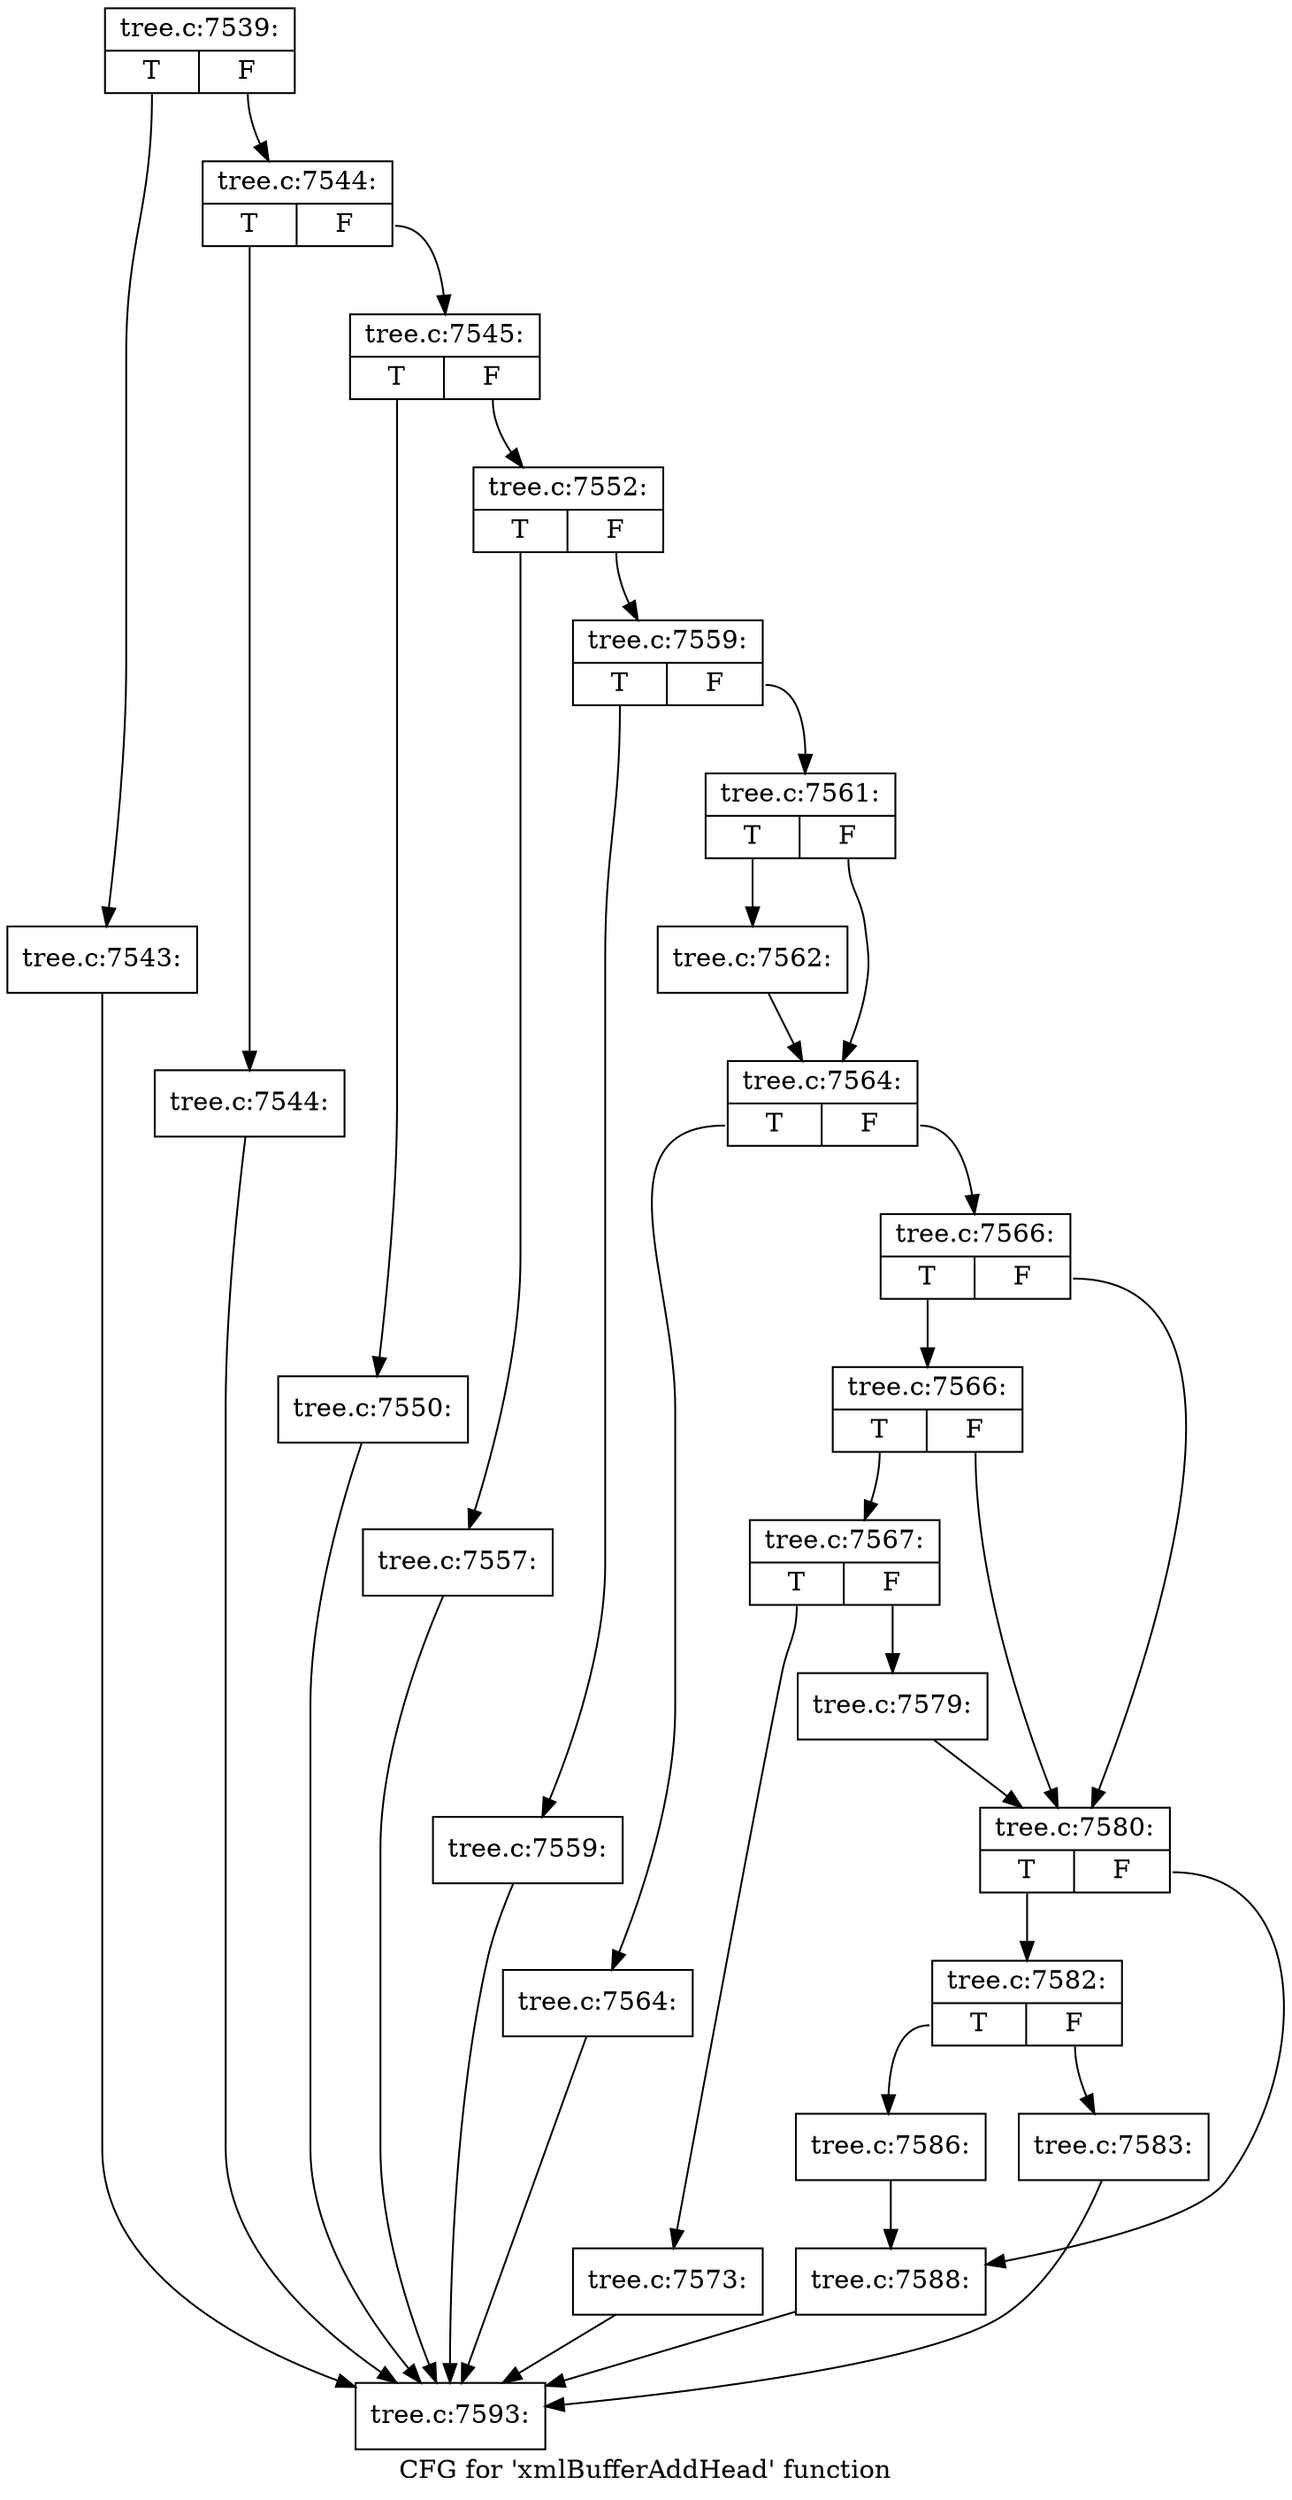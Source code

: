 digraph "CFG for 'xmlBufferAddHead' function" {
	label="CFG for 'xmlBufferAddHead' function";

	Node0x46b96d0 [shape=record,label="{tree.c:7539:|{<s0>T|<s1>F}}"];
	Node0x46b96d0:s0 -> Node0x46ba520;
	Node0x46b96d0:s1 -> Node0x46ba570;
	Node0x46ba520 [shape=record,label="{tree.c:7543:}"];
	Node0x46ba520 -> Node0x46b9a00;
	Node0x46ba570 [shape=record,label="{tree.c:7544:|{<s0>T|<s1>F}}"];
	Node0x46ba570:s0 -> Node0x46baa30;
	Node0x46ba570:s1 -> Node0x46baa80;
	Node0x46baa30 [shape=record,label="{tree.c:7544:}"];
	Node0x46baa30 -> Node0x46b9a00;
	Node0x46baa80 [shape=record,label="{tree.c:7545:|{<s0>T|<s1>F}}"];
	Node0x46baa80:s0 -> Node0x46bb040;
	Node0x46baa80:s1 -> Node0x46bb090;
	Node0x46bb040 [shape=record,label="{tree.c:7550:}"];
	Node0x46bb040 -> Node0x46b9a00;
	Node0x46bb090 [shape=record,label="{tree.c:7552:|{<s0>T|<s1>F}}"];
	Node0x46bb090:s0 -> Node0x46bb5f0;
	Node0x46bb090:s1 -> Node0x46bb640;
	Node0x46bb5f0 [shape=record,label="{tree.c:7557:}"];
	Node0x46bb5f0 -> Node0x46b9a00;
	Node0x46bb640 [shape=record,label="{tree.c:7559:|{<s0>T|<s1>F}}"];
	Node0x46bb640:s0 -> Node0x46bbbd0;
	Node0x46bb640:s1 -> Node0x46bbc20;
	Node0x46bbbd0 [shape=record,label="{tree.c:7559:}"];
	Node0x46bbbd0 -> Node0x46b9a00;
	Node0x46bbc20 [shape=record,label="{tree.c:7561:|{<s0>T|<s1>F}}"];
	Node0x46bbc20:s0 -> Node0x46bc080;
	Node0x46bbc20:s1 -> Node0x46bc0d0;
	Node0x46bc080 [shape=record,label="{tree.c:7562:}"];
	Node0x46bc080 -> Node0x46bc0d0;
	Node0x46bc0d0 [shape=record,label="{tree.c:7564:|{<s0>T|<s1>F}}"];
	Node0x46bc0d0:s0 -> Node0x46bc680;
	Node0x46bc0d0:s1 -> Node0x46bc6d0;
	Node0x46bc680 [shape=record,label="{tree.c:7564:}"];
	Node0x46bc680 -> Node0x46b9a00;
	Node0x46bc6d0 [shape=record,label="{tree.c:7566:|{<s0>T|<s1>F}}"];
	Node0x46bc6d0:s0 -> Node0x46bcc00;
	Node0x46bc6d0:s1 -> Node0x46bcbb0;
	Node0x46bcc00 [shape=record,label="{tree.c:7566:|{<s0>T|<s1>F}}"];
	Node0x46bcc00:s0 -> Node0x46bcb60;
	Node0x46bcc00:s1 -> Node0x46bcbb0;
	Node0x46bcb60 [shape=record,label="{tree.c:7567:|{<s0>T|<s1>F}}"];
	Node0x46bcb60:s0 -> Node0x46bdc30;
	Node0x46bcb60:s1 -> Node0x46bdc80;
	Node0x46bdc30 [shape=record,label="{tree.c:7573:}"];
	Node0x46bdc30 -> Node0x46b9a00;
	Node0x46bdc80 [shape=record,label="{tree.c:7579:}"];
	Node0x46bdc80 -> Node0x46bcbb0;
	Node0x46bcbb0 [shape=record,label="{tree.c:7580:|{<s0>T|<s1>F}}"];
	Node0x46bcbb0:s0 -> Node0x46bf940;
	Node0x46bcbb0:s1 -> Node0x46bf990;
	Node0x46bf940 [shape=record,label="{tree.c:7582:|{<s0>T|<s1>F}}"];
	Node0x46bf940:s0 -> Node0x46bff30;
	Node0x46bf940:s1 -> Node0x46bfee0;
	Node0x46bfee0 [shape=record,label="{tree.c:7583:}"];
	Node0x46bfee0 -> Node0x46b9a00;
	Node0x46bff30 [shape=record,label="{tree.c:7586:}"];
	Node0x46bff30 -> Node0x46bf990;
	Node0x46bf990 [shape=record,label="{tree.c:7588:}"];
	Node0x46bf990 -> Node0x46b9a00;
	Node0x46b9a00 [shape=record,label="{tree.c:7593:}"];
}
